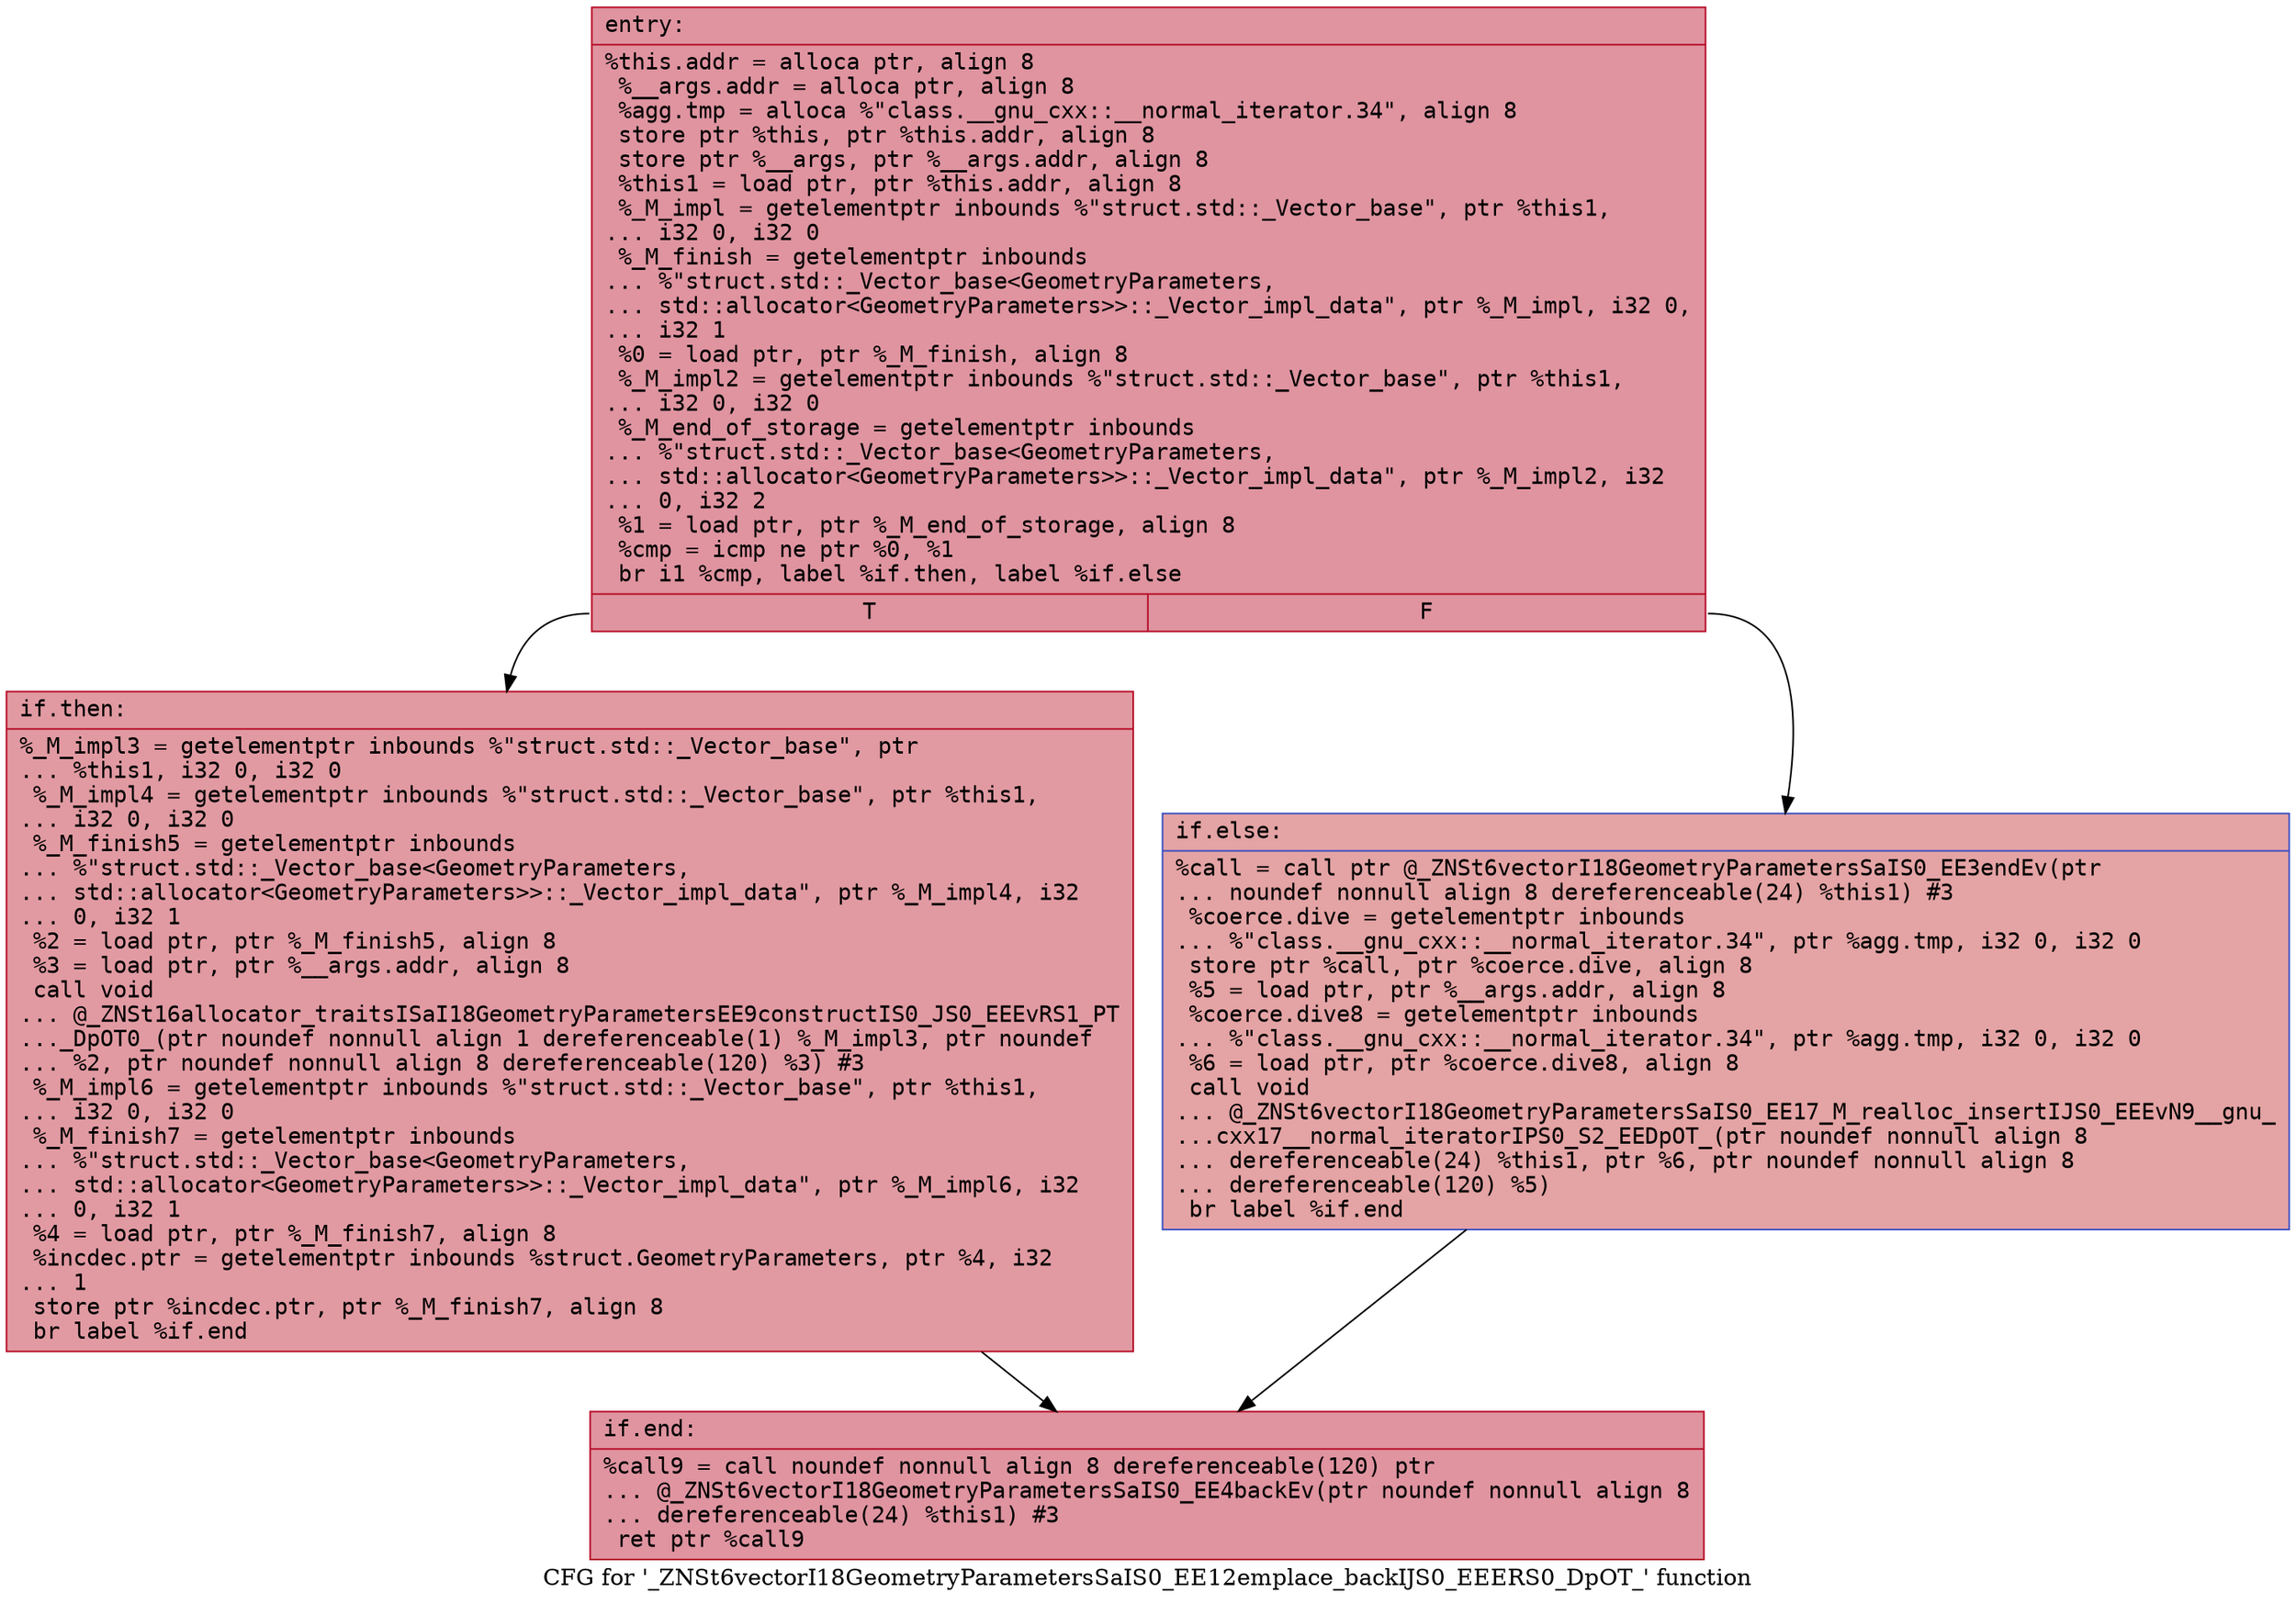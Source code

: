digraph "CFG for '_ZNSt6vectorI18GeometryParametersSaIS0_EE12emplace_backIJS0_EEERS0_DpOT_' function" {
	label="CFG for '_ZNSt6vectorI18GeometryParametersSaIS0_EE12emplace_backIJS0_EEERS0_DpOT_' function";

	Node0x562c4e5b6810 [shape=record,color="#b70d28ff", style=filled, fillcolor="#b70d2870" fontname="Courier",label="{entry:\l|  %this.addr = alloca ptr, align 8\l  %__args.addr = alloca ptr, align 8\l  %agg.tmp = alloca %\"class.__gnu_cxx::__normal_iterator.34\", align 8\l  store ptr %this, ptr %this.addr, align 8\l  store ptr %__args, ptr %__args.addr, align 8\l  %this1 = load ptr, ptr %this.addr, align 8\l  %_M_impl = getelementptr inbounds %\"struct.std::_Vector_base\", ptr %this1,\l... i32 0, i32 0\l  %_M_finish = getelementptr inbounds\l... %\"struct.std::_Vector_base\<GeometryParameters,\l... std::allocator\<GeometryParameters\>\>::_Vector_impl_data\", ptr %_M_impl, i32 0,\l... i32 1\l  %0 = load ptr, ptr %_M_finish, align 8\l  %_M_impl2 = getelementptr inbounds %\"struct.std::_Vector_base\", ptr %this1,\l... i32 0, i32 0\l  %_M_end_of_storage = getelementptr inbounds\l... %\"struct.std::_Vector_base\<GeometryParameters,\l... std::allocator\<GeometryParameters\>\>::_Vector_impl_data\", ptr %_M_impl2, i32\l... 0, i32 2\l  %1 = load ptr, ptr %_M_end_of_storage, align 8\l  %cmp = icmp ne ptr %0, %1\l  br i1 %cmp, label %if.then, label %if.else\l|{<s0>T|<s1>F}}"];
	Node0x562c4e5b6810:s0 -> Node0x562c4e5b7190[tooltip="entry -> if.then\nProbability 62.50%" ];
	Node0x562c4e5b6810:s1 -> Node0x562c4e5b73a0[tooltip="entry -> if.else\nProbability 37.50%" ];
	Node0x562c4e5b7190 [shape=record,color="#b70d28ff", style=filled, fillcolor="#bb1b2c70" fontname="Courier",label="{if.then:\l|  %_M_impl3 = getelementptr inbounds %\"struct.std::_Vector_base\", ptr\l... %this1, i32 0, i32 0\l  %_M_impl4 = getelementptr inbounds %\"struct.std::_Vector_base\", ptr %this1,\l... i32 0, i32 0\l  %_M_finish5 = getelementptr inbounds\l... %\"struct.std::_Vector_base\<GeometryParameters,\l... std::allocator\<GeometryParameters\>\>::_Vector_impl_data\", ptr %_M_impl4, i32\l... 0, i32 1\l  %2 = load ptr, ptr %_M_finish5, align 8\l  %3 = load ptr, ptr %__args.addr, align 8\l  call void\l... @_ZNSt16allocator_traitsISaI18GeometryParametersEE9constructIS0_JS0_EEEvRS1_PT\l..._DpOT0_(ptr noundef nonnull align 1 dereferenceable(1) %_M_impl3, ptr noundef\l... %2, ptr noundef nonnull align 8 dereferenceable(120) %3) #3\l  %_M_impl6 = getelementptr inbounds %\"struct.std::_Vector_base\", ptr %this1,\l... i32 0, i32 0\l  %_M_finish7 = getelementptr inbounds\l... %\"struct.std::_Vector_base\<GeometryParameters,\l... std::allocator\<GeometryParameters\>\>::_Vector_impl_data\", ptr %_M_impl6, i32\l... 0, i32 1\l  %4 = load ptr, ptr %_M_finish7, align 8\l  %incdec.ptr = getelementptr inbounds %struct.GeometryParameters, ptr %4, i32\l... 1\l  store ptr %incdec.ptr, ptr %_M_finish7, align 8\l  br label %if.end\l}"];
	Node0x562c4e5b7190 -> Node0x562c4e5b7cb0[tooltip="if.then -> if.end\nProbability 100.00%" ];
	Node0x562c4e5b73a0 [shape=record,color="#3d50c3ff", style=filled, fillcolor="#c32e3170" fontname="Courier",label="{if.else:\l|  %call = call ptr @_ZNSt6vectorI18GeometryParametersSaIS0_EE3endEv(ptr\l... noundef nonnull align 8 dereferenceable(24) %this1) #3\l  %coerce.dive = getelementptr inbounds\l... %\"class.__gnu_cxx::__normal_iterator.34\", ptr %agg.tmp, i32 0, i32 0\l  store ptr %call, ptr %coerce.dive, align 8\l  %5 = load ptr, ptr %__args.addr, align 8\l  %coerce.dive8 = getelementptr inbounds\l... %\"class.__gnu_cxx::__normal_iterator.34\", ptr %agg.tmp, i32 0, i32 0\l  %6 = load ptr, ptr %coerce.dive8, align 8\l  call void\l... @_ZNSt6vectorI18GeometryParametersSaIS0_EE17_M_realloc_insertIJS0_EEEvN9__gnu_\l...cxx17__normal_iteratorIPS0_S2_EEDpOT_(ptr noundef nonnull align 8\l... dereferenceable(24) %this1, ptr %6, ptr noundef nonnull align 8\l... dereferenceable(120) %5)\l  br label %if.end\l}"];
	Node0x562c4e5b73a0 -> Node0x562c4e5b7cb0[tooltip="if.else -> if.end\nProbability 100.00%" ];
	Node0x562c4e5b7cb0 [shape=record,color="#b70d28ff", style=filled, fillcolor="#b70d2870" fontname="Courier",label="{if.end:\l|  %call9 = call noundef nonnull align 8 dereferenceable(120) ptr\l... @_ZNSt6vectorI18GeometryParametersSaIS0_EE4backEv(ptr noundef nonnull align 8\l... dereferenceable(24) %this1) #3\l  ret ptr %call9\l}"];
}
